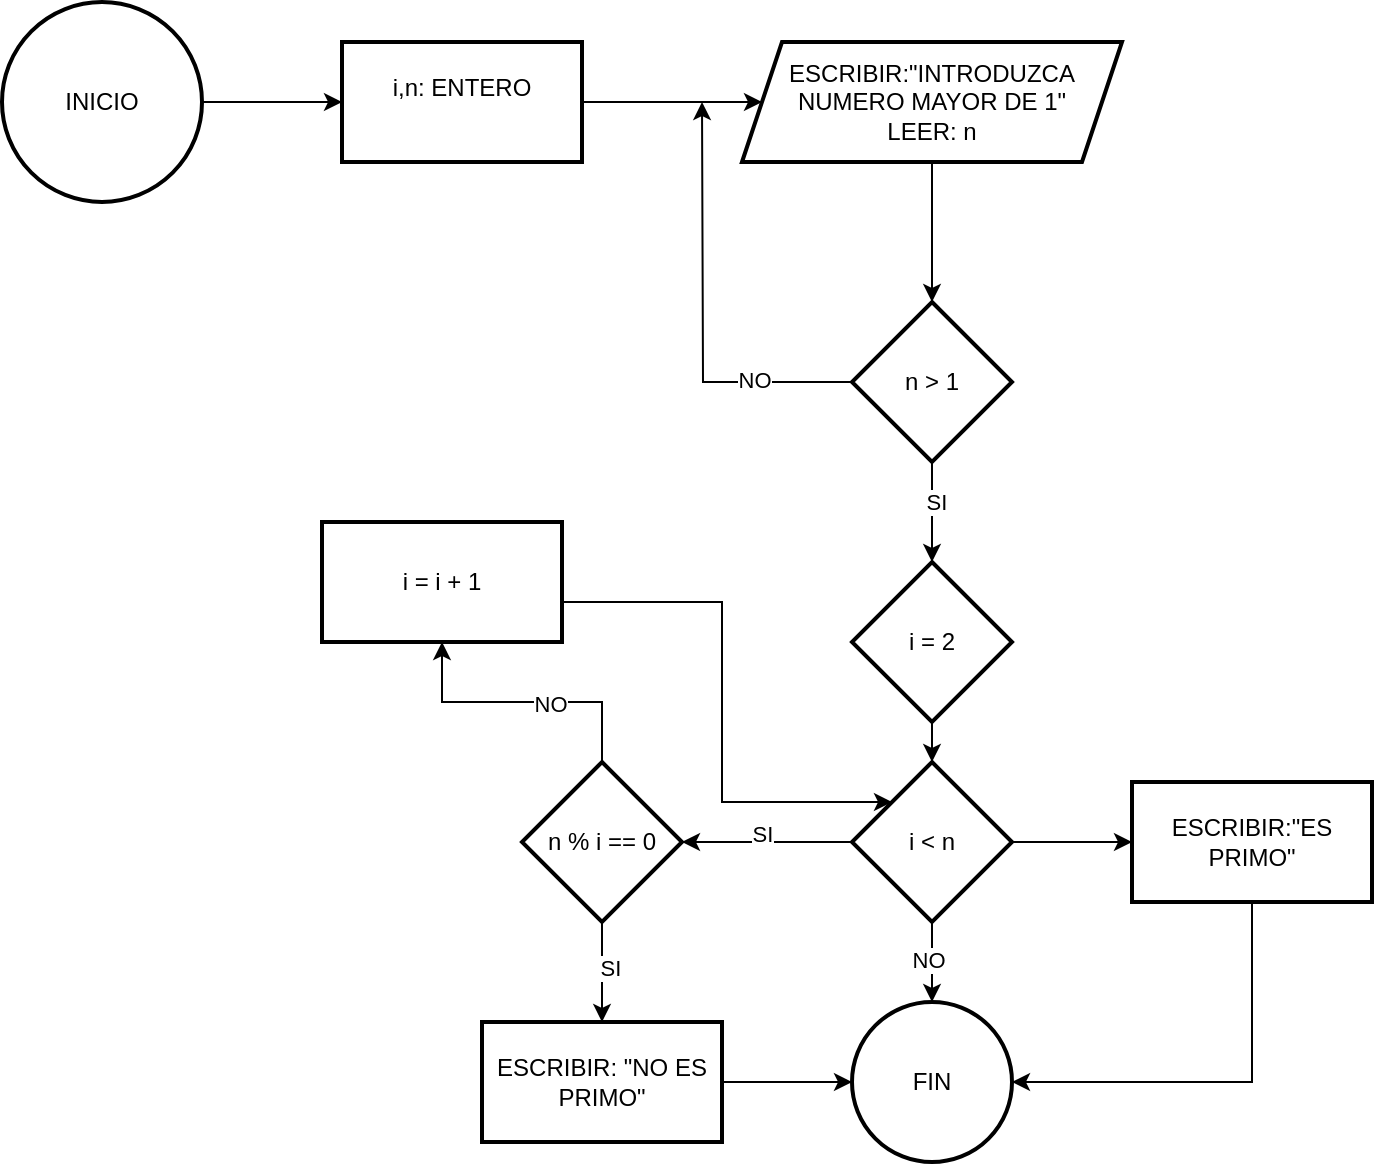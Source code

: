 <mxfile version="28.2.5" pages="2">
  <diagram name="KwikDB ER" id="wU77kYygLLwXxeECGCZf">
    <mxGraphModel dx="2946" dy="1103" grid="1" gridSize="10" guides="1" tooltips="1" connect="1" arrows="1" fold="1" page="1" pageScale="1" pageWidth="827" pageHeight="1169" math="0" shadow="0">
      <root>
        <mxCell id="0" />
        <mxCell id="1" parent="0" />
        <mxCell id="ZeZCJRThoeFHiU5VUFkG-3" value="" style="edgeStyle=orthogonalEdgeStyle;rounded=0;orthogonalLoop=1;jettySize=auto;html=1;" edge="1" parent="1" source="ZeZCJRThoeFHiU5VUFkG-1" target="ZeZCJRThoeFHiU5VUFkG-2">
          <mxGeometry relative="1" as="geometry" />
        </mxCell>
        <mxCell id="ZeZCJRThoeFHiU5VUFkG-1" value="INICIO" style="strokeWidth=2;html=1;shape=mxgraph.flowchart.start_2;whiteSpace=wrap;" vertex="1" parent="1">
          <mxGeometry x="40" y="60" width="100" height="100" as="geometry" />
        </mxCell>
        <mxCell id="ZeZCJRThoeFHiU5VUFkG-5" value="" style="edgeStyle=orthogonalEdgeStyle;rounded=0;orthogonalLoop=1;jettySize=auto;html=1;" edge="1" parent="1" source="ZeZCJRThoeFHiU5VUFkG-2" target="ZeZCJRThoeFHiU5VUFkG-4">
          <mxGeometry relative="1" as="geometry" />
        </mxCell>
        <mxCell id="ZeZCJRThoeFHiU5VUFkG-2" value="i,n: ENTERO&lt;div&gt;&lt;br/&gt;&lt;/div&gt;" style="whiteSpace=wrap;html=1;strokeWidth=2;" vertex="1" parent="1">
          <mxGeometry x="210" y="80" width="120" height="60" as="geometry" />
        </mxCell>
        <mxCell id="ZeZCJRThoeFHiU5VUFkG-7" value="" style="edgeStyle=orthogonalEdgeStyle;rounded=0;orthogonalLoop=1;jettySize=auto;html=1;" edge="1" parent="1" source="ZeZCJRThoeFHiU5VUFkG-4" target="ZeZCJRThoeFHiU5VUFkG-6">
          <mxGeometry relative="1" as="geometry" />
        </mxCell>
        <mxCell id="ZeZCJRThoeFHiU5VUFkG-4" value="ESCRIBIR:&quot;INTRODUZCA NUMERO MAYOR DE 1&quot;&lt;div&gt;LEER: n&lt;/div&gt;" style="shape=parallelogram;perimeter=parallelogramPerimeter;whiteSpace=wrap;html=1;fixedSize=1;strokeWidth=2;" vertex="1" parent="1">
          <mxGeometry x="410" y="80" width="190" height="60" as="geometry" />
        </mxCell>
        <mxCell id="ZeZCJRThoeFHiU5VUFkG-8" style="edgeStyle=orthogonalEdgeStyle;rounded=0;orthogonalLoop=1;jettySize=auto;html=1;" edge="1" parent="1" source="ZeZCJRThoeFHiU5VUFkG-6">
          <mxGeometry relative="1" as="geometry">
            <mxPoint x="390" y="110" as="targetPoint" />
          </mxGeometry>
        </mxCell>
        <mxCell id="ZeZCJRThoeFHiU5VUFkG-9" value="NO" style="edgeLabel;html=1;align=center;verticalAlign=middle;resizable=0;points=[];" vertex="1" connectable="0" parent="ZeZCJRThoeFHiU5VUFkG-8">
          <mxGeometry x="-0.544" y="-1" relative="1" as="geometry">
            <mxPoint as="offset" />
          </mxGeometry>
        </mxCell>
        <mxCell id="ZeZCJRThoeFHiU5VUFkG-20" value="" style="edgeStyle=orthogonalEdgeStyle;rounded=0;orthogonalLoop=1;jettySize=auto;html=1;" edge="1" parent="1" source="ZeZCJRThoeFHiU5VUFkG-6" target="ZeZCJRThoeFHiU5VUFkG-19">
          <mxGeometry relative="1" as="geometry" />
        </mxCell>
        <mxCell id="ZeZCJRThoeFHiU5VUFkG-21" value="SI" style="edgeLabel;html=1;align=center;verticalAlign=middle;resizable=0;points=[];" vertex="1" connectable="0" parent="ZeZCJRThoeFHiU5VUFkG-20">
          <mxGeometry x="-0.2" y="2" relative="1" as="geometry">
            <mxPoint as="offset" />
          </mxGeometry>
        </mxCell>
        <mxCell id="ZeZCJRThoeFHiU5VUFkG-6" value="n &amp;gt; 1" style="rhombus;whiteSpace=wrap;html=1;strokeWidth=2;" vertex="1" parent="1">
          <mxGeometry x="465" y="210" width="80" height="80" as="geometry" />
        </mxCell>
        <mxCell id="ZeZCJRThoeFHiU5VUFkG-29" value="" style="edgeStyle=orthogonalEdgeStyle;rounded=0;orthogonalLoop=1;jettySize=auto;html=1;" edge="1" parent="1" source="ZeZCJRThoeFHiU5VUFkG-19" target="ZeZCJRThoeFHiU5VUFkG-28">
          <mxGeometry relative="1" as="geometry" />
        </mxCell>
        <mxCell id="ZeZCJRThoeFHiU5VUFkG-19" value="i = 2" style="rhombus;whiteSpace=wrap;html=1;strokeWidth=2;" vertex="1" parent="1">
          <mxGeometry x="465" y="340" width="80" height="80" as="geometry" />
        </mxCell>
        <mxCell id="ZeZCJRThoeFHiU5VUFkG-31" value="" style="edgeStyle=orthogonalEdgeStyle;rounded=0;orthogonalLoop=1;jettySize=auto;html=1;" edge="1" parent="1" source="ZeZCJRThoeFHiU5VUFkG-28" target="ZeZCJRThoeFHiU5VUFkG-30">
          <mxGeometry relative="1" as="geometry" />
        </mxCell>
        <mxCell id="ZeZCJRThoeFHiU5VUFkG-39" value="SI" style="edgeLabel;html=1;align=center;verticalAlign=middle;resizable=0;points=[];" vertex="1" connectable="0" parent="ZeZCJRThoeFHiU5VUFkG-31">
          <mxGeometry x="0.059" y="-4" relative="1" as="geometry">
            <mxPoint as="offset" />
          </mxGeometry>
        </mxCell>
        <mxCell id="ZeZCJRThoeFHiU5VUFkG-35" value="" style="edgeStyle=orthogonalEdgeStyle;rounded=0;orthogonalLoop=1;jettySize=auto;html=1;" edge="1" parent="1" source="ZeZCJRThoeFHiU5VUFkG-28" target="ZeZCJRThoeFHiU5VUFkG-34">
          <mxGeometry relative="1" as="geometry" />
        </mxCell>
        <mxCell id="ZeZCJRThoeFHiU5VUFkG-37" value="NO" style="edgeLabel;html=1;align=center;verticalAlign=middle;resizable=0;points=[];" vertex="1" connectable="0" parent="ZeZCJRThoeFHiU5VUFkG-35">
          <mxGeometry x="-0.05" y="-2" relative="1" as="geometry">
            <mxPoint as="offset" />
          </mxGeometry>
        </mxCell>
        <mxCell id="ZeZCJRThoeFHiU5VUFkG-52" value="" style="edgeStyle=orthogonalEdgeStyle;rounded=0;orthogonalLoop=1;jettySize=auto;html=1;" edge="1" parent="1" source="ZeZCJRThoeFHiU5VUFkG-28" target="ZeZCJRThoeFHiU5VUFkG-51">
          <mxGeometry relative="1" as="geometry" />
        </mxCell>
        <mxCell id="ZeZCJRThoeFHiU5VUFkG-28" value="i &amp;lt; n" style="rhombus;whiteSpace=wrap;html=1;strokeWidth=2;" vertex="1" parent="1">
          <mxGeometry x="465" y="440" width="80" height="80" as="geometry" />
        </mxCell>
        <mxCell id="ZeZCJRThoeFHiU5VUFkG-45" value="" style="edgeStyle=orthogonalEdgeStyle;rounded=0;orthogonalLoop=1;jettySize=auto;html=1;" edge="1" parent="1" source="ZeZCJRThoeFHiU5VUFkG-30" target="ZeZCJRThoeFHiU5VUFkG-44">
          <mxGeometry relative="1" as="geometry" />
        </mxCell>
        <mxCell id="ZeZCJRThoeFHiU5VUFkG-49" value="NO" style="edgeLabel;html=1;align=center;verticalAlign=middle;resizable=0;points=[];" vertex="1" connectable="0" parent="ZeZCJRThoeFHiU5VUFkG-45">
          <mxGeometry x="-0.2" y="1" relative="1" as="geometry">
            <mxPoint as="offset" />
          </mxGeometry>
        </mxCell>
        <mxCell id="ZeZCJRThoeFHiU5VUFkG-47" value="" style="edgeStyle=orthogonalEdgeStyle;rounded=0;orthogonalLoop=1;jettySize=auto;html=1;" edge="1" parent="1" source="ZeZCJRThoeFHiU5VUFkG-30" target="ZeZCJRThoeFHiU5VUFkG-40">
          <mxGeometry relative="1" as="geometry" />
        </mxCell>
        <mxCell id="ZeZCJRThoeFHiU5VUFkG-48" value="SI" style="edgeLabel;html=1;align=center;verticalAlign=middle;resizable=0;points=[];" vertex="1" connectable="0" parent="ZeZCJRThoeFHiU5VUFkG-47">
          <mxGeometry x="-0.08" y="4" relative="1" as="geometry">
            <mxPoint as="offset" />
          </mxGeometry>
        </mxCell>
        <mxCell id="ZeZCJRThoeFHiU5VUFkG-30" value="n % i == 0" style="rhombus;whiteSpace=wrap;html=1;strokeWidth=2;" vertex="1" parent="1">
          <mxGeometry x="300" y="440" width="80" height="80" as="geometry" />
        </mxCell>
        <mxCell id="ZeZCJRThoeFHiU5VUFkG-34" value="FIN" style="ellipse;whiteSpace=wrap;html=1;strokeWidth=2;" vertex="1" parent="1">
          <mxGeometry x="465" y="560" width="80" height="80" as="geometry" />
        </mxCell>
        <mxCell id="ZeZCJRThoeFHiU5VUFkG-42" style="edgeStyle=orthogonalEdgeStyle;rounded=0;orthogonalLoop=1;jettySize=auto;html=1;" edge="1" parent="1" source="ZeZCJRThoeFHiU5VUFkG-40" target="ZeZCJRThoeFHiU5VUFkG-34">
          <mxGeometry relative="1" as="geometry" />
        </mxCell>
        <mxCell id="ZeZCJRThoeFHiU5VUFkG-40" value="ESCRIBIR: &quot;NO ES PRIMO&quot;" style="whiteSpace=wrap;html=1;strokeWidth=2;" vertex="1" parent="1">
          <mxGeometry x="280" y="570" width="120" height="60" as="geometry" />
        </mxCell>
        <mxCell id="ZeZCJRThoeFHiU5VUFkG-50" style="edgeStyle=orthogonalEdgeStyle;rounded=0;orthogonalLoop=1;jettySize=auto;html=1;entryX=0;entryY=0;entryDx=0;entryDy=0;" edge="1" parent="1" source="ZeZCJRThoeFHiU5VUFkG-44" target="ZeZCJRThoeFHiU5VUFkG-28">
          <mxGeometry relative="1" as="geometry">
            <Array as="points">
              <mxPoint x="400" y="360" />
              <mxPoint x="400" y="460" />
            </Array>
          </mxGeometry>
        </mxCell>
        <mxCell id="ZeZCJRThoeFHiU5VUFkG-44" value="i = i + 1" style="whiteSpace=wrap;html=1;strokeWidth=2;" vertex="1" parent="1">
          <mxGeometry x="200" y="320" width="120" height="60" as="geometry" />
        </mxCell>
        <mxCell id="ZeZCJRThoeFHiU5VUFkG-53" style="edgeStyle=orthogonalEdgeStyle;rounded=0;orthogonalLoop=1;jettySize=auto;html=1;entryX=1;entryY=0.5;entryDx=0;entryDy=0;" edge="1" parent="1" source="ZeZCJRThoeFHiU5VUFkG-51" target="ZeZCJRThoeFHiU5VUFkG-34">
          <mxGeometry relative="1" as="geometry">
            <Array as="points">
              <mxPoint x="665" y="600" />
            </Array>
          </mxGeometry>
        </mxCell>
        <mxCell id="ZeZCJRThoeFHiU5VUFkG-51" value="ESCRIBIR:&quot;ES PRIMO&quot;" style="whiteSpace=wrap;html=1;strokeWidth=2;" vertex="1" parent="1">
          <mxGeometry x="605" y="450" width="120" height="60" as="geometry" />
        </mxCell>
      </root>
    </mxGraphModel>
  </diagram>
  <diagram id="12nmmvmEKfh5E8tafxnM" name="Página-2">
    <mxGraphModel dx="2946" dy="1103" grid="1" gridSize="10" guides="1" tooltips="1" connect="1" arrows="1" fold="1" page="1" pageScale="1" pageWidth="827" pageHeight="1169" math="0" shadow="0">
      <root>
        <mxCell id="0" />
        <mxCell id="1" parent="0" />
        <mxCell id="OqzsJtboMokkXGUDowZk-3" value="" style="edgeStyle=orthogonalEdgeStyle;rounded=0;orthogonalLoop=1;jettySize=auto;html=1;" edge="1" parent="1" source="OqzsJtboMokkXGUDowZk-1" target="OqzsJtboMokkXGUDowZk-2">
          <mxGeometry relative="1" as="geometry" />
        </mxCell>
        <mxCell id="OqzsJtboMokkXGUDowZk-1" value="INICIO" style="strokeWidth=2;html=1;shape=mxgraph.flowchart.start_2;whiteSpace=wrap;" vertex="1" parent="1">
          <mxGeometry x="30" y="40" width="100" height="100" as="geometry" />
        </mxCell>
        <mxCell id="OqzsJtboMokkXGUDowZk-57" value="" style="edgeStyle=orthogonalEdgeStyle;rounded=0;orthogonalLoop=1;jettySize=auto;html=1;" edge="1" parent="1" source="OqzsJtboMokkXGUDowZk-2" target="OqzsJtboMokkXGUDowZk-56">
          <mxGeometry relative="1" as="geometry" />
        </mxCell>
        <mxCell id="OqzsJtboMokkXGUDowZk-2" value="n,&amp;nbsp; odd, even" style="whiteSpace=wrap;html=1;strokeWidth=2;" vertex="1" parent="1">
          <mxGeometry x="170" y="60" width="120" height="60" as="geometry" />
        </mxCell>
        <mxCell id="OqzsJtboMokkXGUDowZk-59" style="edgeStyle=orthogonalEdgeStyle;rounded=0;orthogonalLoop=1;jettySize=auto;html=1;exitX=0.25;exitY=1;exitDx=0;exitDy=0;entryX=1;entryY=0.5;entryDx=0;entryDy=0;" edge="1" parent="1" source="OqzsJtboMokkXGUDowZk-4" target="OqzsJtboMokkXGUDowZk-46">
          <mxGeometry relative="1" as="geometry" />
        </mxCell>
        <mxCell id="OqzsJtboMokkXGUDowZk-4" value="ESCRIBIR: &quot;INSTRODUZCA NUMERO:&quot;&lt;br&gt;LEER:n" style="shape=parallelogram;perimeter=parallelogramPerimeter;whiteSpace=wrap;html=1;fixedSize=1;strokeWidth=2;" vertex="1" parent="1">
          <mxGeometry x="470" y="120" width="260" height="60" as="geometry" />
        </mxCell>
        <mxCell id="OqzsJtboMokkXGUDowZk-8" value="FIN" style="ellipse;whiteSpace=wrap;html=1;strokeWidth=2;" vertex="1" parent="1">
          <mxGeometry x="100" y="330" width="80" height="80" as="geometry" />
        </mxCell>
        <mxCell id="OqzsJtboMokkXGUDowZk-17" value="" style="edgeStyle=orthogonalEdgeStyle;rounded=0;orthogonalLoop=1;jettySize=auto;html=1;" edge="1" parent="1" source="OqzsJtboMokkXGUDowZk-11" target="OqzsJtboMokkXGUDowZk-16">
          <mxGeometry relative="1" as="geometry" />
        </mxCell>
        <mxCell id="OqzsJtboMokkXGUDowZk-21" value="NO" style="edgeLabel;html=1;align=center;verticalAlign=middle;resizable=0;points=[];" vertex="1" connectable="0" parent="OqzsJtboMokkXGUDowZk-17">
          <mxGeometry x="0.276" y="2" relative="1" as="geometry">
            <mxPoint as="offset" />
          </mxGeometry>
        </mxCell>
        <mxCell id="OqzsJtboMokkXGUDowZk-22" style="edgeStyle=orthogonalEdgeStyle;rounded=0;orthogonalLoop=1;jettySize=auto;html=1;" edge="1" parent="1" source="OqzsJtboMokkXGUDowZk-11" target="OqzsJtboMokkXGUDowZk-13">
          <mxGeometry relative="1" as="geometry" />
        </mxCell>
        <mxCell id="OqzsJtboMokkXGUDowZk-63" value="SI" style="edgeLabel;html=1;align=center;verticalAlign=middle;resizable=0;points=[];" vertex="1" connectable="0" parent="OqzsJtboMokkXGUDowZk-22">
          <mxGeometry x="0.653" relative="1" as="geometry">
            <mxPoint as="offset" />
          </mxGeometry>
        </mxCell>
        <mxCell id="OqzsJtboMokkXGUDowZk-11" value="n % 2 == 0" style="rhombus;whiteSpace=wrap;html=1;strokeWidth=2;" vertex="1" parent="1">
          <mxGeometry x="380" y="430" width="80" height="80" as="geometry" />
        </mxCell>
        <mxCell id="OqzsJtboMokkXGUDowZk-67" style="edgeStyle=orthogonalEdgeStyle;rounded=0;orthogonalLoop=1;jettySize=auto;html=1;entryX=0.5;entryY=1;entryDx=0;entryDy=0;" edge="1" parent="1" source="OqzsJtboMokkXGUDowZk-13" target="OqzsJtboMokkXGUDowZk-4">
          <mxGeometry relative="1" as="geometry" />
        </mxCell>
        <mxCell id="OqzsJtboMokkXGUDowZk-13" value="even = even + n" style="rhombus;whiteSpace=wrap;html=1;strokeWidth=2;" vertex="1" parent="1">
          <mxGeometry x="480" y="330" width="140" height="80" as="geometry" />
        </mxCell>
        <mxCell id="OqzsJtboMokkXGUDowZk-66" style="edgeStyle=orthogonalEdgeStyle;rounded=0;orthogonalLoop=1;jettySize=auto;html=1;exitX=0.5;exitY=0;exitDx=0;exitDy=0;entryX=0.5;entryY=1;entryDx=0;entryDy=0;" edge="1" parent="1" source="OqzsJtboMokkXGUDowZk-16" target="OqzsJtboMokkXGUDowZk-4">
          <mxGeometry relative="1" as="geometry" />
        </mxCell>
        <mxCell id="OqzsJtboMokkXGUDowZk-16" value="odd = odd + n" style="rhombus;whiteSpace=wrap;html=1;strokeWidth=2;" vertex="1" parent="1">
          <mxGeometry x="650" y="330" width="130" height="80" as="geometry" />
        </mxCell>
        <mxCell id="OqzsJtboMokkXGUDowZk-50" value="NO" style="edgeStyle=orthogonalEdgeStyle;rounded=0;orthogonalLoop=1;jettySize=auto;html=1;exitX=0.5;exitY=1;exitDx=0;exitDy=0;" edge="1" parent="1" source="OqzsJtboMokkXGUDowZk-46" target="OqzsJtboMokkXGUDowZk-11">
          <mxGeometry relative="1" as="geometry" />
        </mxCell>
        <mxCell id="OqzsJtboMokkXGUDowZk-61" style="edgeStyle=orthogonalEdgeStyle;rounded=0;orthogonalLoop=1;jettySize=auto;html=1;exitX=0;exitY=0.5;exitDx=0;exitDy=0;entryX=1;entryY=0.5;entryDx=0;entryDy=0;" edge="1" parent="1" source="OqzsJtboMokkXGUDowZk-46" target="OqzsJtboMokkXGUDowZk-51">
          <mxGeometry relative="1" as="geometry" />
        </mxCell>
        <mxCell id="OqzsJtboMokkXGUDowZk-62" value="SI" style="edgeLabel;html=1;align=center;verticalAlign=middle;resizable=0;points=[];" vertex="1" connectable="0" parent="OqzsJtboMokkXGUDowZk-61">
          <mxGeometry x="0.467" y="-1" relative="1" as="geometry">
            <mxPoint as="offset" />
          </mxGeometry>
        </mxCell>
        <mxCell id="OqzsJtboMokkXGUDowZk-46" value="n == 0" style="rhombus;whiteSpace=wrap;html=1;strokeWidth=2;" vertex="1" parent="1">
          <mxGeometry x="300" y="170" width="80" height="80" as="geometry" />
        </mxCell>
        <mxCell id="OqzsJtboMokkXGUDowZk-60" value="" style="edgeStyle=orthogonalEdgeStyle;rounded=0;orthogonalLoop=1;jettySize=auto;html=1;" edge="1" parent="1" source="OqzsJtboMokkXGUDowZk-51" target="OqzsJtboMokkXGUDowZk-8">
          <mxGeometry relative="1" as="geometry" />
        </mxCell>
        <mxCell id="OqzsJtboMokkXGUDowZk-51" value="ESCRIBIR: SUMA DE PARES ES: even&lt;div&gt;SUMA DE IMPARES ES: odd&lt;/div&gt;" style="shape=parallelogram;perimeter=parallelogramPerimeter;whiteSpace=wrap;html=1;fixedSize=1;strokeWidth=2;" vertex="1" parent="1">
          <mxGeometry x="10" y="180" width="260" height="60" as="geometry" />
        </mxCell>
        <mxCell id="OqzsJtboMokkXGUDowZk-58" style="edgeStyle=orthogonalEdgeStyle;rounded=0;orthogonalLoop=1;jettySize=auto;html=1;exitX=1;exitY=0.5;exitDx=0;exitDy=0;entryX=0;entryY=0.5;entryDx=0;entryDy=0;" edge="1" parent="1" source="OqzsJtboMokkXGUDowZk-56" target="OqzsJtboMokkXGUDowZk-4">
          <mxGeometry relative="1" as="geometry" />
        </mxCell>
        <mxCell id="OqzsJtboMokkXGUDowZk-56" value="odd=0&lt;div&gt;even=0&lt;/div&gt;" style="whiteSpace=wrap;html=1;strokeWidth=2;" vertex="1" parent="1">
          <mxGeometry x="310" y="60" width="120" height="60" as="geometry" />
        </mxCell>
      </root>
    </mxGraphModel>
  </diagram>
</mxfile>
